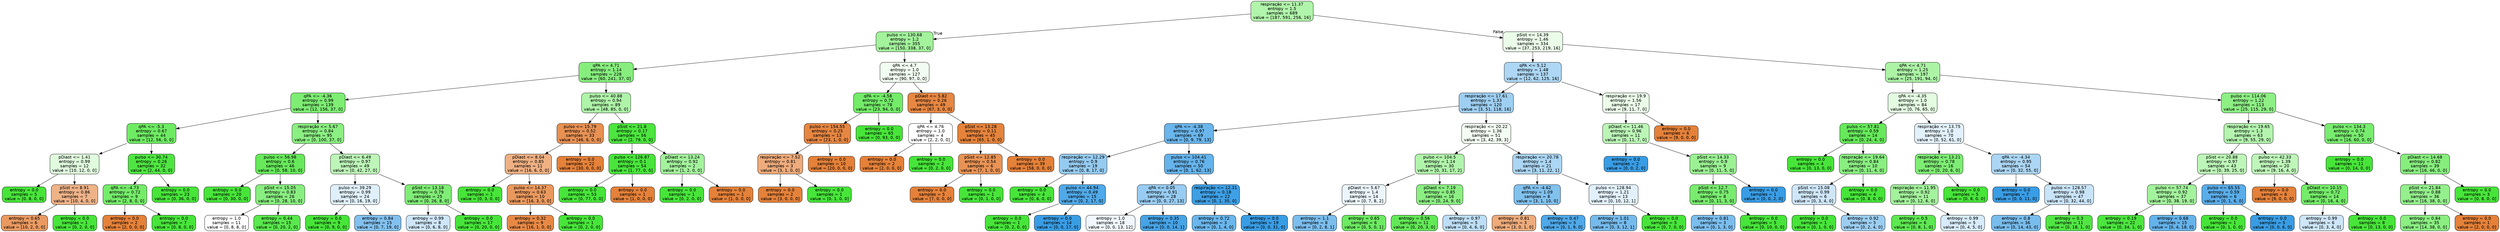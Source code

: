 digraph Tree {
node [shape=box, style="filled, rounded", color="black", fontname="helvetica"] ;
edge [fontname="helvetica"] ;
0 [label="respiração <= 11.37\nentropy = 1.5\nsamples = 689\nvalue = [187, 591, 256, 16]", fillcolor="#b1f4ab"] ;
1 [label="pulso <= 130.68\nentropy = 1.2\nsamples = 355\nvalue = [150, 338, 37, 0]", fillcolor="#a3f29c"] ;
0 -> 1 [labeldistance=2.5, labelangle=45, headlabel="True"] ;
2 [label="qPA <= 4.71\nentropy = 1.14\nsamples = 228\nvalue = [60, 241, 37, 0]", fillcolor="#87ee7e"] ;
1 -> 2 ;
3 [label="qPA <= -4.36\nentropy = 0.99\nsamples = 139\nvalue = [12, 156, 37, 0]", fillcolor="#7ded73"] ;
2 -> 3 ;
4 [label="qPA <= -5.3\nentropy = 0.67\nsamples = 44\nvalue = [12, 56, 0, 0]", fillcolor="#6eeb63"] ;
3 -> 4 ;
5 [label="pDiast <= 1.41\nentropy = 0.99\nsamples = 12\nvalue = [10, 12, 0, 0]", fillcolor="#e0fbde"] ;
4 -> 5 ;
6 [label="entropy = 0.0\nsamples = 5\nvalue = [0, 8, 0, 0]", fillcolor="#47e539"] ;
5 -> 6 ;
7 [label="pSist <= 8.91\nentropy = 0.86\nsamples = 7\nvalue = [10, 4, 0, 0]", fillcolor="#efb388"] ;
5 -> 7 ;
8 [label="entropy = 0.65\nsamples = 6\nvalue = [10, 2, 0, 0]", fillcolor="#ea9a61"] ;
7 -> 8 ;
9 [label="entropy = 0.0\nsamples = 1\nvalue = [0, 2, 0, 0]", fillcolor="#47e539"] ;
7 -> 9 ;
10 [label="pulso <= 30.74\nentropy = 0.26\nsamples = 32\nvalue = [2, 44, 0, 0]", fillcolor="#4fe642"] ;
4 -> 10 ;
11 [label="qPA <= -4.73\nentropy = 0.72\nsamples = 9\nvalue = [2, 8, 0, 0]", fillcolor="#75ec6a"] ;
10 -> 11 ;
12 [label="entropy = 0.0\nsamples = 2\nvalue = [2, 0, 0, 0]", fillcolor="#e58139"] ;
11 -> 12 ;
13 [label="entropy = 0.0\nsamples = 7\nvalue = [0, 8, 0, 0]", fillcolor="#47e539"] ;
11 -> 13 ;
14 [label="entropy = 0.0\nsamples = 23\nvalue = [0, 36, 0, 0]", fillcolor="#47e539"] ;
10 -> 14 ;
15 [label="respiração <= 5.67\nentropy = 0.84\nsamples = 95\nvalue = [0, 100, 37, 0]", fillcolor="#8bef82"] ;
3 -> 15 ;
16 [label="pulso <= 56.98\nentropy = 0.6\nsamples = 46\nvalue = [0, 58, 10, 0]", fillcolor="#67e95b"] ;
15 -> 16 ;
17 [label="entropy = 0.0\nsamples = 20\nvalue = [0, 30, 0, 0]", fillcolor="#47e539"] ;
16 -> 17 ;
18 [label="pSist <= 15.05\nentropy = 0.83\nsamples = 26\nvalue = [0, 28, 10, 0]", fillcolor="#89ee80"] ;
16 -> 18 ;
19 [label="entropy = 1.0\nsamples = 11\nvalue = [0, 8, 8, 0]", fillcolor="#ffffff"] ;
18 -> 19 ;
20 [label="entropy = 0.44\nsamples = 15\nvalue = [0, 20, 2, 0]", fillcolor="#59e84d"] ;
18 -> 20 ;
21 [label="pDiast <= 6.49\nentropy = 0.97\nsamples = 49\nvalue = [0, 42, 27, 0]", fillcolor="#bdf6b8"] ;
15 -> 21 ;
22 [label="pulso <= 39.29\nentropy = 0.99\nsamples = 24\nvalue = [0, 16, 19, 0]", fillcolor="#e0f0fb"] ;
21 -> 22 ;
23 [label="entropy = 0.0\nsamples = 9\nvalue = [0, 9, 0, 0]", fillcolor="#47e539"] ;
22 -> 23 ;
24 [label="entropy = 0.84\nsamples = 15\nvalue = [0, 7, 19, 0]", fillcolor="#82c1ef"] ;
22 -> 24 ;
25 [label="pSist <= 13.18\nentropy = 0.79\nsamples = 25\nvalue = [0, 26, 8, 0]", fillcolor="#80ed76"] ;
21 -> 25 ;
26 [label="entropy = 0.99\nsamples = 8\nvalue = [0, 6, 8, 0]", fillcolor="#cee6f8"] ;
25 -> 26 ;
27 [label="entropy = 0.0\nsamples = 17\nvalue = [0, 20, 0, 0]", fillcolor="#47e539"] ;
25 -> 27 ;
28 [label="pulso <= 40.88\nentropy = 0.94\nsamples = 89\nvalue = [48, 85, 0, 0]", fillcolor="#aff4a9"] ;
2 -> 28 ;
29 [label="pulso <= 15.79\nentropy = 0.52\nsamples = 33\nvalue = [46, 6, 0, 0]", fillcolor="#e89153"] ;
28 -> 29 ;
30 [label="pDiast <= 8.04\nentropy = 0.85\nsamples = 11\nvalue = [16, 6, 0, 0]", fillcolor="#efb083"] ;
29 -> 30 ;
31 [label="entropy = 0.0\nsamples = 1\nvalue = [0, 3, 0, 0]", fillcolor="#47e539"] ;
30 -> 31 ;
32 [label="pulso <= 14.37\nentropy = 0.63\nsamples = 10\nvalue = [16, 3, 0, 0]", fillcolor="#ea995e"] ;
30 -> 32 ;
33 [label="entropy = 0.32\nsamples = 9\nvalue = [16, 1, 0, 0]", fillcolor="#e78945"] ;
32 -> 33 ;
34 [label="entropy = 0.0\nsamples = 1\nvalue = [0, 2, 0, 0]", fillcolor="#47e539"] ;
32 -> 34 ;
35 [label="entropy = 0.0\nsamples = 22\nvalue = [30, 0, 0, 0]", fillcolor="#e58139"] ;
29 -> 35 ;
36 [label="pSist <= 21.8\nentropy = 0.17\nsamples = 56\nvalue = [2, 79, 0, 0]", fillcolor="#4ce63e"] ;
28 -> 36 ;
37 [label="pulso <= 126.87\nentropy = 0.1\nsamples = 54\nvalue = [1, 77, 0, 0]", fillcolor="#49e53c"] ;
36 -> 37 ;
38 [label="entropy = 0.0\nsamples = 53\nvalue = [0, 77, 0, 0]", fillcolor="#47e539"] ;
37 -> 38 ;
39 [label="entropy = 0.0\nsamples = 1\nvalue = [1, 0, 0, 0]", fillcolor="#e58139"] ;
37 -> 39 ;
40 [label="pDiast <= 13.24\nentropy = 0.92\nsamples = 2\nvalue = [1, 2, 0, 0]", fillcolor="#a3f29c"] ;
36 -> 40 ;
41 [label="entropy = 0.0\nsamples = 1\nvalue = [0, 2, 0, 0]", fillcolor="#47e539"] ;
40 -> 41 ;
42 [label="entropy = 0.0\nsamples = 1\nvalue = [1, 0, 0, 0]", fillcolor="#e58139"] ;
40 -> 42 ;
43 [label="qPA <= 4.7\nentropy = 1.0\nsamples = 127\nvalue = [90, 97, 0, 0]", fillcolor="#f2fdf1"] ;
1 -> 43 ;
44 [label="qPA <= -4.58\nentropy = 0.72\nsamples = 78\nvalue = [23, 94, 0, 0]", fillcolor="#74eb69"] ;
43 -> 44 ;
45 [label="pulso <= 154.55\nentropy = 0.25\nsamples = 13\nvalue = [23, 1, 0, 0]", fillcolor="#e68642"] ;
44 -> 45 ;
46 [label="respiração <= 7.52\nentropy = 0.81\nsamples = 3\nvalue = [3, 1, 0, 0]", fillcolor="#eeab7b"] ;
45 -> 46 ;
47 [label="entropy = 0.0\nsamples = 2\nvalue = [3, 0, 0, 0]", fillcolor="#e58139"] ;
46 -> 47 ;
48 [label="entropy = 0.0\nsamples = 1\nvalue = [0, 1, 0, 0]", fillcolor="#47e539"] ;
46 -> 48 ;
49 [label="entropy = 0.0\nsamples = 10\nvalue = [20, 0, 0, 0]", fillcolor="#e58139"] ;
45 -> 49 ;
50 [label="entropy = 0.0\nsamples = 65\nvalue = [0, 93, 0, 0]", fillcolor="#47e539"] ;
44 -> 50 ;
51 [label="pDiast <= 5.82\nentropy = 0.26\nsamples = 49\nvalue = [67, 3, 0, 0]", fillcolor="#e68742"] ;
43 -> 51 ;
52 [label="qPA <= 4.76\nentropy = 1.0\nsamples = 4\nvalue = [2, 2, 0, 0]", fillcolor="#ffffff"] ;
51 -> 52 ;
53 [label="entropy = 0.0\nsamples = 2\nvalue = [2, 0, 0, 0]", fillcolor="#e58139"] ;
52 -> 53 ;
54 [label="entropy = 0.0\nsamples = 2\nvalue = [0, 2, 0, 0]", fillcolor="#47e539"] ;
52 -> 54 ;
55 [label="pSist <= 13.28\nentropy = 0.11\nsamples = 45\nvalue = [65, 1, 0, 0]", fillcolor="#e5833c"] ;
51 -> 55 ;
56 [label="pSist <= 12.85\nentropy = 0.54\nsamples = 6\nvalue = [7, 1, 0, 0]", fillcolor="#e99355"] ;
55 -> 56 ;
57 [label="entropy = 0.0\nsamples = 5\nvalue = [7, 0, 0, 0]", fillcolor="#e58139"] ;
56 -> 57 ;
58 [label="entropy = 0.0\nsamples = 1\nvalue = [0, 1, 0, 0]", fillcolor="#47e539"] ;
56 -> 58 ;
59 [label="entropy = 0.0\nsamples = 39\nvalue = [58, 0, 0, 0]", fillcolor="#e58139"] ;
55 -> 59 ;
60 [label="pSist <= 14.39\nentropy = 1.46\nsamples = 334\nvalue = [37, 253, 219, 16]", fillcolor="#ebfce9"] ;
0 -> 60 [labeldistance=2.5, labelangle=-45, headlabel="False"] ;
61 [label="qPA <= 5.12\nentropy = 1.48\nsamples = 137\nvalue = [12, 62, 125, 16]", fillcolor="#add7f4"] ;
60 -> 61 ;
62 [label="respiração <= 17.61\nentropy = 1.33\nsamples = 120\nvalue = [3, 51, 118, 16]", fillcolor="#9ecff2"] ;
61 -> 62 ;
63 [label="qPA <= -4.38\nentropy = 0.97\nsamples = 69\nvalue = [0, 9, 79, 13]", fillcolor="#6ab6ec"] ;
62 -> 63 ;
64 [label="respiração <= 12.29\nentropy = 0.9\nsamples = 19\nvalue = [0, 8, 17, 0]", fillcolor="#96cbf1"] ;
63 -> 64 ;
65 [label="entropy = 0.0\nsamples = 4\nvalue = [0, 6, 0, 0]", fillcolor="#47e539"] ;
64 -> 65 ;
66 [label="pulso <= 44.94\nentropy = 0.49\nsamples = 15\nvalue = [0, 2, 17, 0]", fillcolor="#50a9e8"] ;
64 -> 66 ;
67 [label="entropy = 0.0\nsamples = 1\nvalue = [0, 2, 0, 0]", fillcolor="#47e539"] ;
66 -> 67 ;
68 [label="entropy = 0.0\nsamples = 14\nvalue = [0, 0, 17, 0]", fillcolor="#399de5"] ;
66 -> 68 ;
69 [label="pulso <= 104.41\nentropy = 0.76\nsamples = 50\nvalue = [0, 1, 62, 13]", fillcolor="#65b3eb"] ;
63 -> 69 ;
70 [label="qPA <= 0.05\nentropy = 0.91\nsamples = 28\nvalue = [0, 0, 27, 13]", fillcolor="#98ccf2"] ;
69 -> 70 ;
71 [label="entropy = 1.0\nsamples = 18\nvalue = [0, 0, 13, 12]", fillcolor="#f0f7fd"] ;
70 -> 71 ;
72 [label="entropy = 0.35\nsamples = 10\nvalue = [0, 0, 14, 1]", fillcolor="#47a4e7"] ;
70 -> 72 ;
73 [label="respiração <= 12.31\nentropy = 0.18\nsamples = 22\nvalue = [0, 1, 35, 0]", fillcolor="#3fa0e6"] ;
69 -> 73 ;
74 [label="entropy = 0.72\nsamples = 3\nvalue = [0, 1, 4, 0]", fillcolor="#6ab6ec"] ;
73 -> 74 ;
75 [label="entropy = 0.0\nsamples = 19\nvalue = [0, 0, 31, 0]", fillcolor="#399de5"] ;
73 -> 75 ;
76 [label="respiração <= 20.22\nentropy = 1.36\nsamples = 51\nvalue = [3, 42, 39, 3]", fillcolor="#f4fdf3"] ;
62 -> 76 ;
77 [label="pulso <= 104.5\nentropy = 1.14\nsamples = 30\nvalue = [0, 31, 17, 2]", fillcolor="#b1f4ab"] ;
76 -> 77 ;
78 [label="pDiast <= 5.67\nentropy = 1.4\nsamples = 14\nvalue = [0, 7, 8, 2]", fillcolor="#ebf5fc"] ;
77 -> 78 ;
79 [label="entropy = 1.1\nsamples = 8\nvalue = [0, 2, 8, 1]", fillcolor="#7bbeee"] ;
78 -> 79 ;
80 [label="entropy = 0.65\nsamples = 6\nvalue = [0, 5, 0, 1]", fillcolor="#6cea61"] ;
78 -> 80 ;
81 [label="pDiast <= 7.19\nentropy = 0.85\nsamples = 16\nvalue = [0, 24, 9, 0]", fillcolor="#8cef83"] ;
77 -> 81 ;
82 [label="entropy = 0.56\nsamples = 11\nvalue = [0, 20, 3, 0]", fillcolor="#63e957"] ;
81 -> 82 ;
83 [label="entropy = 0.97\nsamples = 5\nvalue = [0, 4, 6, 0]", fillcolor="#bddef6"] ;
81 -> 83 ;
84 [label="respiração <= 20.78\nentropy = 1.4\nsamples = 21\nvalue = [3, 11, 22, 1]", fillcolor="#abd6f4"] ;
76 -> 84 ;
85 [label="qPA <= -4.62\nentropy = 1.09\nsamples = 8\nvalue = [3, 1, 10, 0]", fillcolor="#81c1ee"] ;
84 -> 85 ;
86 [label="entropy = 0.81\nsamples = 3\nvalue = [3, 0, 1, 0]", fillcolor="#eeab7b"] ;
85 -> 86 ;
87 [label="entropy = 0.47\nsamples = 5\nvalue = [0, 1, 9, 0]", fillcolor="#4fa8e8"] ;
85 -> 87 ;
88 [label="pulso <= 128.94\nentropy = 1.21\nsamples = 13\nvalue = [0, 10, 12, 1]", fillcolor="#e1f0fb"] ;
84 -> 88 ;
89 [label="entropy = 1.01\nsamples = 8\nvalue = [0, 3, 12, 1]", fillcolor="#76bbed"] ;
88 -> 89 ;
90 [label="entropy = 0.0\nsamples = 5\nvalue = [0, 7, 0, 0]", fillcolor="#47e539"] ;
88 -> 90 ;
91 [label="respiração <= 19.9\nentropy = 1.56\nsamples = 17\nvalue = [9, 11, 7, 0]", fillcolor="#ebfce9"] ;
61 -> 91 ;
92 [label="pDiast <= 11.46\nentropy = 0.96\nsamples = 11\nvalue = [0, 11, 7, 0]", fillcolor="#bcf6b7"] ;
91 -> 92 ;
93 [label="entropy = 0.0\nsamples = 2\nvalue = [0, 0, 2, 0]", fillcolor="#399de5"] ;
92 -> 93 ;
94 [label="pSist <= 14.33\nentropy = 0.9\nsamples = 9\nvalue = [0, 11, 5, 0]", fillcolor="#9bf193"] ;
92 -> 94 ;
95 [label="pSist <= 12.7\nentropy = 0.75\nsamples = 8\nvalue = [0, 11, 3, 0]", fillcolor="#79ec6f"] ;
94 -> 95 ;
96 [label="entropy = 0.81\nsamples = 3\nvalue = [0, 1, 3, 0]", fillcolor="#7bbeee"] ;
95 -> 96 ;
97 [label="entropy = 0.0\nsamples = 5\nvalue = [0, 10, 0, 0]", fillcolor="#47e539"] ;
95 -> 97 ;
98 [label="entropy = 0.0\nsamples = 1\nvalue = [0, 0, 2, 0]", fillcolor="#399de5"] ;
94 -> 98 ;
99 [label="entropy = 0.0\nsamples = 6\nvalue = [9, 0, 0, 0]", fillcolor="#e58139"] ;
91 -> 99 ;
100 [label="qPA <= 4.71\nentropy = 1.25\nsamples = 197\nvalue = [25, 191, 94, 0]", fillcolor="#acf3a6"] ;
60 -> 100 ;
101 [label="qPA <= -4.35\nentropy = 1.0\nsamples = 84\nvalue = [0, 76, 65, 0]", fillcolor="#e4fbe2"] ;
100 -> 101 ;
102 [label="pulso <= 57.81\nentropy = 0.59\nsamples = 14\nvalue = [0, 24, 4, 0]", fillcolor="#66e95a"] ;
101 -> 102 ;
103 [label="entropy = 0.0\nsamples = 4\nvalue = [0, 13, 0, 0]", fillcolor="#47e539"] ;
102 -> 103 ;
104 [label="respiração <= 19.64\nentropy = 0.84\nsamples = 10\nvalue = [0, 11, 4, 0]", fillcolor="#8aee81"] ;
102 -> 104 ;
105 [label="pSist <= 15.08\nentropy = 0.99\nsamples = 6\nvalue = [0, 3, 4, 0]", fillcolor="#cee6f8"] ;
104 -> 105 ;
106 [label="entropy = 0.0\nsamples = 1\nvalue = [0, 1, 0, 0]", fillcolor="#47e539"] ;
105 -> 106 ;
107 [label="entropy = 0.92\nsamples = 5\nvalue = [0, 2, 4, 0]", fillcolor="#9ccef2"] ;
105 -> 107 ;
108 [label="entropy = 0.0\nsamples = 4\nvalue = [0, 8, 0, 0]", fillcolor="#47e539"] ;
104 -> 108 ;
109 [label="respiração <= 13.75\nentropy = 1.0\nsamples = 70\nvalue = [0, 52, 61, 0]", fillcolor="#e2f1fb"] ;
101 -> 109 ;
110 [label="respiração <= 13.21\nentropy = 0.78\nsamples = 16\nvalue = [0, 20, 6, 0]", fillcolor="#7eed74"] ;
109 -> 110 ;
111 [label="respiração <= 11.95\nentropy = 0.92\nsamples = 11\nvalue = [0, 12, 6, 0]", fillcolor="#a3f29c"] ;
110 -> 111 ;
112 [label="entropy = 0.5\nsamples = 6\nvalue = [0, 8, 1, 0]", fillcolor="#5ee852"] ;
111 -> 112 ;
113 [label="entropy = 0.99\nsamples = 5\nvalue = [0, 4, 5, 0]", fillcolor="#d7ebfa"] ;
111 -> 113 ;
114 [label="entropy = 0.0\nsamples = 5\nvalue = [0, 8, 0, 0]", fillcolor="#47e539"] ;
110 -> 114 ;
115 [label="qPA <= -4.34\nentropy = 0.95\nsamples = 54\nvalue = [0, 32, 55, 0]", fillcolor="#acd6f4"] ;
109 -> 115 ;
116 [label="entropy = 0.0\nsamples = 7\nvalue = [0, 0, 11, 0]", fillcolor="#399de5"] ;
115 -> 116 ;
117 [label="pulso <= 128.57\nentropy = 0.98\nsamples = 47\nvalue = [0, 32, 44, 0]", fillcolor="#c9e4f8"] ;
115 -> 117 ;
118 [label="entropy = 0.8\nsamples = 36\nvalue = [0, 14, 43, 0]", fillcolor="#79bded"] ;
117 -> 118 ;
119 [label="entropy = 0.3\nsamples = 11\nvalue = [0, 18, 1, 0]", fillcolor="#51e644"] ;
117 -> 119 ;
120 [label="pulso <= 114.06\nentropy = 1.22\nsamples = 113\nvalue = [25, 115, 29, 0]", fillcolor="#8eef85"] ;
100 -> 120 ;
121 [label="respiração <= 19.65\nentropy = 1.3\nsamples = 63\nvalue = [9, 55, 29, 0]", fillcolor="#b4f4af"] ;
120 -> 121 ;
122 [label="pSist <= 20.88\nentropy = 0.97\nsamples = 43\nvalue = [0, 39, 25, 0]", fillcolor="#bdf6b8"] ;
121 -> 122 ;
123 [label="pulso <= 57.74\nentropy = 0.92\nsamples = 37\nvalue = [0, 38, 19, 0]", fillcolor="#a3f29c"] ;
122 -> 123 ;
124 [label="entropy = 0.19\nsamples = 22\nvalue = [0, 34, 1, 0]", fillcolor="#4ce63f"] ;
123 -> 124 ;
125 [label="entropy = 0.68\nsamples = 15\nvalue = [0, 4, 18, 0]", fillcolor="#65b3eb"] ;
123 -> 125 ;
126 [label="pulso <= 65.55\nentropy = 0.59\nsamples = 6\nvalue = [0, 1, 6, 0]", fillcolor="#5aade9"] ;
122 -> 126 ;
127 [label="entropy = 0.0\nsamples = 1\nvalue = [0, 1, 0, 0]", fillcolor="#47e539"] ;
126 -> 127 ;
128 [label="entropy = 0.0\nsamples = 5\nvalue = [0, 0, 6, 0]", fillcolor="#399de5"] ;
126 -> 128 ;
129 [label="pulso <= 42.33\nentropy = 1.39\nsamples = 20\nvalue = [9, 16, 4, 0]", fillcolor="#bff6ba"] ;
121 -> 129 ;
130 [label="entropy = 0.0\nsamples = 6\nvalue = [9, 0, 0, 0]", fillcolor="#e58139"] ;
129 -> 130 ;
131 [label="pDiast <= 10.15\nentropy = 0.72\nsamples = 14\nvalue = [0, 16, 4, 0]", fillcolor="#75ec6a"] ;
129 -> 131 ;
132 [label="entropy = 0.99\nsamples = 6\nvalue = [0, 3, 4, 0]", fillcolor="#cee6f8"] ;
131 -> 132 ;
133 [label="entropy = 0.0\nsamples = 8\nvalue = [0, 13, 0, 0]", fillcolor="#47e539"] ;
131 -> 133 ;
134 [label="pulso <= 134.3\nentropy = 0.74\nsamples = 50\nvalue = [16, 60, 0, 0]", fillcolor="#78ec6e"] ;
120 -> 134 ;
135 [label="entropy = 0.0\nsamples = 11\nvalue = [0, 14, 0, 0]", fillcolor="#47e539"] ;
134 -> 135 ;
136 [label="pDiast <= 14.68\nentropy = 0.82\nsamples = 39\nvalue = [16, 46, 0, 0]", fillcolor="#87ee7e"] ;
134 -> 136 ;
137 [label="pSist <= 21.84\nentropy = 0.88\nsamples = 36\nvalue = [16, 38, 0, 0]", fillcolor="#94f08c"] ;
136 -> 137 ;
138 [label="entropy = 0.84\nsamples = 35\nvalue = [14, 38, 0, 0]", fillcolor="#8bef82"] ;
137 -> 138 ;
139 [label="entropy = 0.0\nsamples = 1\nvalue = [2, 0, 0, 0]", fillcolor="#e58139"] ;
137 -> 139 ;
140 [label="entropy = 0.0\nsamples = 3\nvalue = [0, 8, 0, 0]", fillcolor="#47e539"] ;
136 -> 140 ;
}